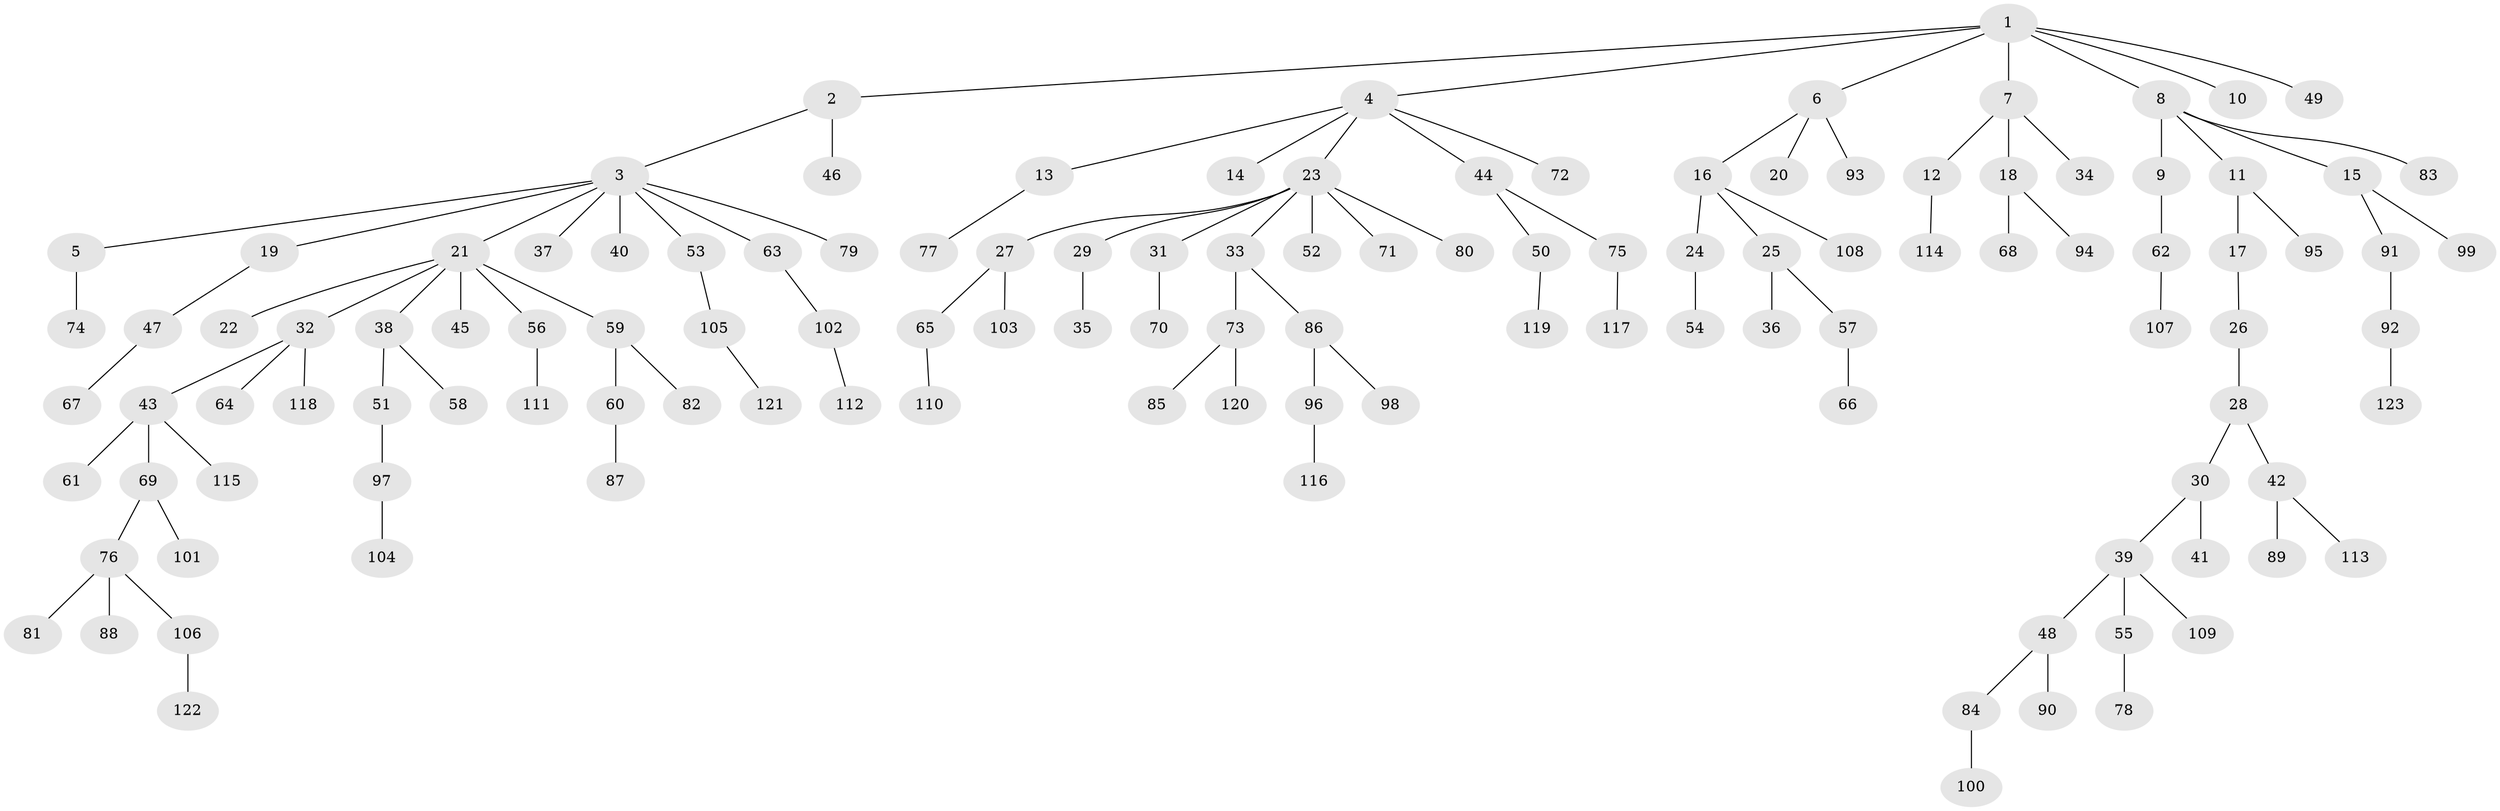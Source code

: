 // coarse degree distribution, {8: 0.0547945205479452, 6: 0.0136986301369863, 2: 0.1643835616438356, 4: 0.0821917808219178, 1: 0.6301369863013698, 3: 0.0547945205479452}
// Generated by graph-tools (version 1.1) at 2025/19/03/04/25 18:19:25]
// undirected, 123 vertices, 122 edges
graph export_dot {
graph [start="1"]
  node [color=gray90,style=filled];
  1;
  2;
  3;
  4;
  5;
  6;
  7;
  8;
  9;
  10;
  11;
  12;
  13;
  14;
  15;
  16;
  17;
  18;
  19;
  20;
  21;
  22;
  23;
  24;
  25;
  26;
  27;
  28;
  29;
  30;
  31;
  32;
  33;
  34;
  35;
  36;
  37;
  38;
  39;
  40;
  41;
  42;
  43;
  44;
  45;
  46;
  47;
  48;
  49;
  50;
  51;
  52;
  53;
  54;
  55;
  56;
  57;
  58;
  59;
  60;
  61;
  62;
  63;
  64;
  65;
  66;
  67;
  68;
  69;
  70;
  71;
  72;
  73;
  74;
  75;
  76;
  77;
  78;
  79;
  80;
  81;
  82;
  83;
  84;
  85;
  86;
  87;
  88;
  89;
  90;
  91;
  92;
  93;
  94;
  95;
  96;
  97;
  98;
  99;
  100;
  101;
  102;
  103;
  104;
  105;
  106;
  107;
  108;
  109;
  110;
  111;
  112;
  113;
  114;
  115;
  116;
  117;
  118;
  119;
  120;
  121;
  122;
  123;
  1 -- 2;
  1 -- 4;
  1 -- 6;
  1 -- 7;
  1 -- 8;
  1 -- 10;
  1 -- 49;
  2 -- 3;
  2 -- 46;
  3 -- 5;
  3 -- 19;
  3 -- 21;
  3 -- 37;
  3 -- 40;
  3 -- 53;
  3 -- 63;
  3 -- 79;
  4 -- 13;
  4 -- 14;
  4 -- 23;
  4 -- 44;
  4 -- 72;
  5 -- 74;
  6 -- 16;
  6 -- 20;
  6 -- 93;
  7 -- 12;
  7 -- 18;
  7 -- 34;
  8 -- 9;
  8 -- 11;
  8 -- 15;
  8 -- 83;
  9 -- 62;
  11 -- 17;
  11 -- 95;
  12 -- 114;
  13 -- 77;
  15 -- 91;
  15 -- 99;
  16 -- 24;
  16 -- 25;
  16 -- 108;
  17 -- 26;
  18 -- 68;
  18 -- 94;
  19 -- 47;
  21 -- 22;
  21 -- 32;
  21 -- 38;
  21 -- 45;
  21 -- 56;
  21 -- 59;
  23 -- 27;
  23 -- 29;
  23 -- 31;
  23 -- 33;
  23 -- 52;
  23 -- 71;
  23 -- 80;
  24 -- 54;
  25 -- 36;
  25 -- 57;
  26 -- 28;
  27 -- 65;
  27 -- 103;
  28 -- 30;
  28 -- 42;
  29 -- 35;
  30 -- 39;
  30 -- 41;
  31 -- 70;
  32 -- 43;
  32 -- 64;
  32 -- 118;
  33 -- 73;
  33 -- 86;
  38 -- 51;
  38 -- 58;
  39 -- 48;
  39 -- 55;
  39 -- 109;
  42 -- 89;
  42 -- 113;
  43 -- 61;
  43 -- 69;
  43 -- 115;
  44 -- 50;
  44 -- 75;
  47 -- 67;
  48 -- 84;
  48 -- 90;
  50 -- 119;
  51 -- 97;
  53 -- 105;
  55 -- 78;
  56 -- 111;
  57 -- 66;
  59 -- 60;
  59 -- 82;
  60 -- 87;
  62 -- 107;
  63 -- 102;
  65 -- 110;
  69 -- 76;
  69 -- 101;
  73 -- 85;
  73 -- 120;
  75 -- 117;
  76 -- 81;
  76 -- 88;
  76 -- 106;
  84 -- 100;
  86 -- 96;
  86 -- 98;
  91 -- 92;
  92 -- 123;
  96 -- 116;
  97 -- 104;
  102 -- 112;
  105 -- 121;
  106 -- 122;
}

